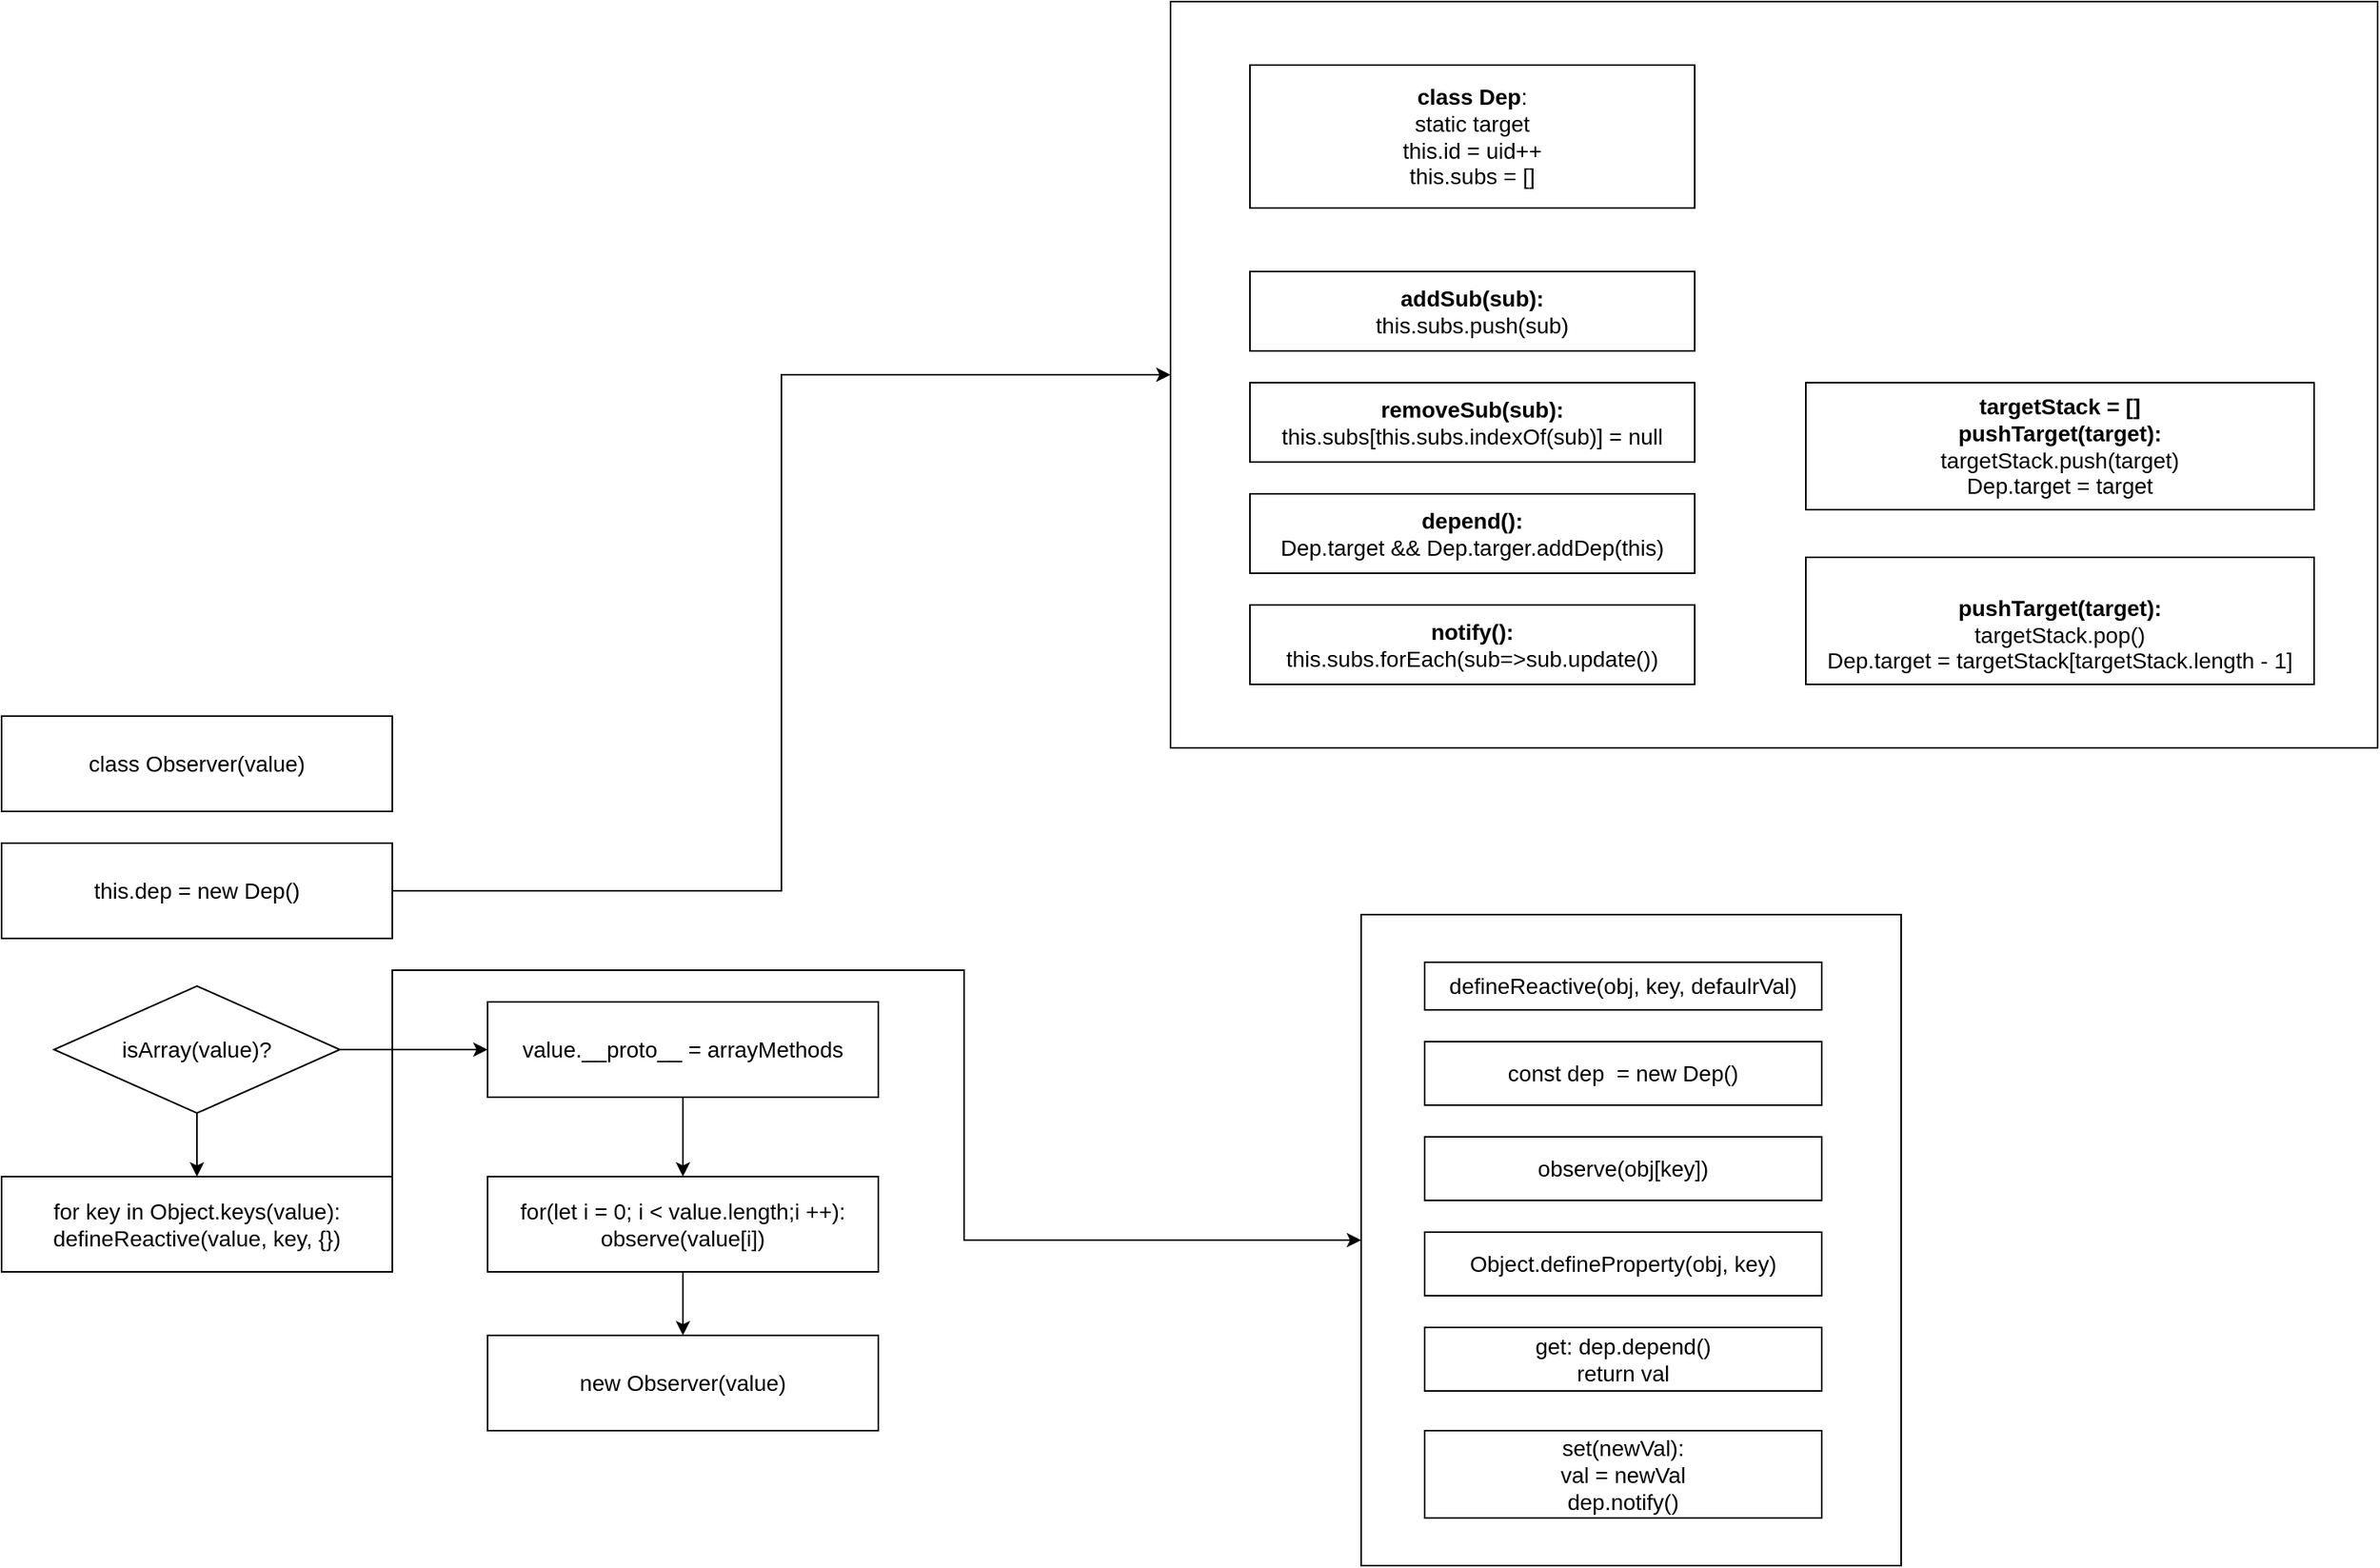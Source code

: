<mxfile version="20.6.0" type="github">
  <diagram id="eqqy_uy_LeneaCy91ZMb" name="第 1 页">
    <mxGraphModel dx="1278" dy="1748" grid="1" gridSize="10" guides="1" tooltips="1" connect="1" arrows="1" fold="1" page="1" pageScale="1" pageWidth="827" pageHeight="1169" math="0" shadow="0">
      <root>
        <mxCell id="0" />
        <mxCell id="1" parent="0" />
        <mxCell id="FTafoVnuadPtctk5Pe53-32" value="" style="rounded=0;whiteSpace=wrap;html=1;fontSize=14;" vertex="1" parent="1">
          <mxGeometry x="1030" y="-340" width="760" height="470" as="geometry" />
        </mxCell>
        <mxCell id="FTafoVnuadPtctk5Pe53-6" value="class Observer(value)" style="rounded=0;whiteSpace=wrap;html=1;fontSize=14;" vertex="1" parent="1">
          <mxGeometry x="294" y="110" width="246" height="60" as="geometry" />
        </mxCell>
        <mxCell id="FTafoVnuadPtctk5Pe53-33" style="edgeStyle=orthogonalEdgeStyle;rounded=0;orthogonalLoop=1;jettySize=auto;html=1;exitX=1;exitY=0.5;exitDx=0;exitDy=0;entryX=0;entryY=0.5;entryDx=0;entryDy=0;fontSize=14;" edge="1" parent="1" source="FTafoVnuadPtctk5Pe53-8" target="FTafoVnuadPtctk5Pe53-32">
          <mxGeometry relative="1" as="geometry" />
        </mxCell>
        <mxCell id="FTafoVnuadPtctk5Pe53-8" value="this.dep = new Dep()" style="rounded=0;whiteSpace=wrap;html=1;fontSize=14;" vertex="1" parent="1">
          <mxGeometry x="294" y="190" width="246" height="60" as="geometry" />
        </mxCell>
        <mxCell id="FTafoVnuadPtctk5Pe53-15" style="edgeStyle=orthogonalEdgeStyle;rounded=0;orthogonalLoop=1;jettySize=auto;html=1;entryX=0;entryY=0.5;entryDx=0;entryDy=0;fontSize=14;" edge="1" parent="1" source="FTafoVnuadPtctk5Pe53-11" target="FTafoVnuadPtctk5Pe53-14">
          <mxGeometry relative="1" as="geometry" />
        </mxCell>
        <mxCell id="FTafoVnuadPtctk5Pe53-20" style="edgeStyle=orthogonalEdgeStyle;rounded=0;orthogonalLoop=1;jettySize=auto;html=1;exitX=0.5;exitY=1;exitDx=0;exitDy=0;entryX=0.5;entryY=0;entryDx=0;entryDy=0;fontSize=14;" edge="1" parent="1" source="FTafoVnuadPtctk5Pe53-11" target="FTafoVnuadPtctk5Pe53-18">
          <mxGeometry relative="1" as="geometry" />
        </mxCell>
        <mxCell id="FTafoVnuadPtctk5Pe53-11" value="isArray(value)?" style="rhombus;whiteSpace=wrap;html=1;fontSize=14;" vertex="1" parent="1">
          <mxGeometry x="327" y="280" width="180" height="80" as="geometry" />
        </mxCell>
        <mxCell id="FTafoVnuadPtctk5Pe53-23" style="edgeStyle=orthogonalEdgeStyle;rounded=0;orthogonalLoop=1;jettySize=auto;html=1;exitX=0.5;exitY=1;exitDx=0;exitDy=0;entryX=0.5;entryY=0;entryDx=0;entryDy=0;fontSize=14;" edge="1" parent="1" source="FTafoVnuadPtctk5Pe53-14" target="FTafoVnuadPtctk5Pe53-21">
          <mxGeometry relative="1" as="geometry" />
        </mxCell>
        <mxCell id="FTafoVnuadPtctk5Pe53-14" value="value.__proto__ = arrayMethods" style="rounded=0;whiteSpace=wrap;html=1;fontSize=14;" vertex="1" parent="1">
          <mxGeometry x="600" y="290" width="246" height="60" as="geometry" />
        </mxCell>
        <mxCell id="FTafoVnuadPtctk5Pe53-35" style="edgeStyle=orthogonalEdgeStyle;rounded=0;orthogonalLoop=1;jettySize=auto;html=1;exitX=1;exitY=0.5;exitDx=0;exitDy=0;fontSize=14;entryX=0;entryY=0.5;entryDx=0;entryDy=0;" edge="1" parent="1" source="FTafoVnuadPtctk5Pe53-18" target="FTafoVnuadPtctk5Pe53-45">
          <mxGeometry relative="1" as="geometry">
            <mxPoint x="1000" y="390" as="targetPoint" />
            <Array as="points">
              <mxPoint x="540" y="270" />
              <mxPoint x="900" y="270" />
              <mxPoint x="900" y="440" />
              <mxPoint x="1070" y="440" />
            </Array>
          </mxGeometry>
        </mxCell>
        <mxCell id="FTafoVnuadPtctk5Pe53-18" value="for key in Object.keys(value):&lt;br&gt;defineReactive(value, key, {})" style="rounded=0;whiteSpace=wrap;html=1;fontSize=14;" vertex="1" parent="1">
          <mxGeometry x="294" y="400" width="246" height="60" as="geometry" />
        </mxCell>
        <mxCell id="FTafoVnuadPtctk5Pe53-24" style="edgeStyle=orthogonalEdgeStyle;rounded=0;orthogonalLoop=1;jettySize=auto;html=1;exitX=0.5;exitY=1;exitDx=0;exitDy=0;entryX=0.5;entryY=0;entryDx=0;entryDy=0;fontSize=14;" edge="1" parent="1" source="FTafoVnuadPtctk5Pe53-21" target="FTafoVnuadPtctk5Pe53-22">
          <mxGeometry relative="1" as="geometry" />
        </mxCell>
        <mxCell id="FTafoVnuadPtctk5Pe53-21" value="for(let i = 0; i &amp;lt; value.length;i ++):&lt;br&gt;observe(value[i])" style="rounded=0;whiteSpace=wrap;html=1;fontSize=14;" vertex="1" parent="1">
          <mxGeometry x="600" y="400" width="246" height="60" as="geometry" />
        </mxCell>
        <mxCell id="FTafoVnuadPtctk5Pe53-22" value="new Observer(value)" style="rounded=0;whiteSpace=wrap;html=1;fontSize=14;" vertex="1" parent="1">
          <mxGeometry x="600" y="500" width="246" height="60" as="geometry" />
        </mxCell>
        <mxCell id="FTafoVnuadPtctk5Pe53-25" value="&lt;b&gt;class Dep&lt;/b&gt;:&lt;br&gt;static target&lt;br&gt;this.id = uid++&lt;br&gt;this.subs = []" style="rounded=0;whiteSpace=wrap;html=1;fontSize=14;" vertex="1" parent="1">
          <mxGeometry x="1080" y="-300" width="280" height="90" as="geometry" />
        </mxCell>
        <mxCell id="FTafoVnuadPtctk5Pe53-26" value="&lt;b&gt;addSub(sub):&lt;br&gt;&lt;/b&gt;this.subs.push(sub)" style="rounded=0;whiteSpace=wrap;html=1;fontSize=14;" vertex="1" parent="1">
          <mxGeometry x="1080" y="-170" width="280" height="50" as="geometry" />
        </mxCell>
        <mxCell id="FTafoVnuadPtctk5Pe53-27" value="&lt;b&gt;removeSub(sub):&lt;br&gt;&lt;/b&gt;this.subs[this.subs.indexOf(sub)] = null" style="rounded=0;whiteSpace=wrap;html=1;fontSize=14;" vertex="1" parent="1">
          <mxGeometry x="1080" y="-100" width="280" height="50" as="geometry" />
        </mxCell>
        <mxCell id="FTafoVnuadPtctk5Pe53-28" value="&lt;b&gt;depend():&lt;/b&gt;&lt;br&gt;Dep.target &amp;amp;&amp;amp; Dep.targer.addDep(this)" style="rounded=0;whiteSpace=wrap;html=1;fontSize=14;" vertex="1" parent="1">
          <mxGeometry x="1080" y="-30" width="280" height="50" as="geometry" />
        </mxCell>
        <mxCell id="FTafoVnuadPtctk5Pe53-29" value="&lt;b&gt;notify():&lt;/b&gt;&lt;br&gt;this.subs.forEach(sub=&amp;gt;sub.update())" style="rounded=0;whiteSpace=wrap;html=1;fontSize=14;" vertex="1" parent="1">
          <mxGeometry x="1080" y="40" width="280" height="50" as="geometry" />
        </mxCell>
        <mxCell id="FTafoVnuadPtctk5Pe53-30" value="&lt;b&gt;targetStack = []&lt;/b&gt;&lt;br&gt;&lt;b&gt;pushTarget(target):&lt;br&gt;&lt;/b&gt;targetStack.push(target)&lt;br&gt;Dep.target = target" style="rounded=0;whiteSpace=wrap;html=1;fontSize=14;" vertex="1" parent="1">
          <mxGeometry x="1430" y="-100" width="320" height="80" as="geometry" />
        </mxCell>
        <mxCell id="FTafoVnuadPtctk5Pe53-31" value="&lt;br&gt;&lt;b&gt;pushTarget(target):&lt;br&gt;&lt;/b&gt;targetStack.pop()&lt;br&gt;Dep.target = targetStack[targetStack.length - 1]" style="rounded=0;whiteSpace=wrap;html=1;fontSize=14;" vertex="1" parent="1">
          <mxGeometry x="1430" y="10" width="320" height="80" as="geometry" />
        </mxCell>
        <mxCell id="FTafoVnuadPtctk5Pe53-46" value="" style="group" vertex="1" connectable="0" parent="1">
          <mxGeometry x="1150" y="235" width="340" height="410" as="geometry" />
        </mxCell>
        <mxCell id="FTafoVnuadPtctk5Pe53-45" value="" style="rounded=0;whiteSpace=wrap;html=1;fontSize=14;" vertex="1" parent="FTafoVnuadPtctk5Pe53-46">
          <mxGeometry width="340" height="410" as="geometry" />
        </mxCell>
        <mxCell id="FTafoVnuadPtctk5Pe53-36" value="defineReactive(obj, key, defaulrVal)" style="rounded=0;whiteSpace=wrap;html=1;fontSize=14;" vertex="1" parent="FTafoVnuadPtctk5Pe53-46">
          <mxGeometry x="40" y="30" width="250" height="30" as="geometry" />
        </mxCell>
        <mxCell id="FTafoVnuadPtctk5Pe53-37" value="const dep&amp;nbsp; = new Dep()" style="rounded=0;whiteSpace=wrap;html=1;fontSize=14;" vertex="1" parent="FTafoVnuadPtctk5Pe53-46">
          <mxGeometry x="40" y="80" width="250" height="40" as="geometry" />
        </mxCell>
        <mxCell id="FTafoVnuadPtctk5Pe53-38" value="Object.defineProperty(obj, key)" style="rounded=0;whiteSpace=wrap;html=1;fontSize=14;" vertex="1" parent="FTafoVnuadPtctk5Pe53-46">
          <mxGeometry x="40" y="200" width="250" height="40" as="geometry" />
        </mxCell>
        <mxCell id="FTafoVnuadPtctk5Pe53-40" value="observe(obj[key])" style="rounded=0;whiteSpace=wrap;html=1;fontSize=14;" vertex="1" parent="FTafoVnuadPtctk5Pe53-46">
          <mxGeometry x="40" y="140" width="250" height="40" as="geometry" />
        </mxCell>
        <mxCell id="FTafoVnuadPtctk5Pe53-41" value="get: dep.depend()&lt;br&gt;return val" style="rounded=0;whiteSpace=wrap;html=1;fontSize=14;" vertex="1" parent="FTafoVnuadPtctk5Pe53-46">
          <mxGeometry x="40" y="260" width="250" height="40" as="geometry" />
        </mxCell>
        <mxCell id="FTafoVnuadPtctk5Pe53-42" value="set(newVal):&lt;br&gt;val = newVal&lt;br&gt;dep.notify()" style="rounded=0;whiteSpace=wrap;html=1;fontSize=14;" vertex="1" parent="FTafoVnuadPtctk5Pe53-46">
          <mxGeometry x="40" y="325" width="250" height="55" as="geometry" />
        </mxCell>
      </root>
    </mxGraphModel>
  </diagram>
</mxfile>
